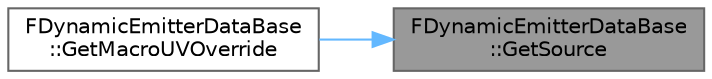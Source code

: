 digraph "FDynamicEmitterDataBase::GetSource"
{
 // INTERACTIVE_SVG=YES
 // LATEX_PDF_SIZE
  bgcolor="transparent";
  edge [fontname=Helvetica,fontsize=10,labelfontname=Helvetica,labelfontsize=10];
  node [fontname=Helvetica,fontsize=10,shape=box,height=0.2,width=0.4];
  rankdir="RL";
  Node1 [id="Node000001",label="FDynamicEmitterDataBase\l::GetSource",height=0.2,width=0.4,color="gray40", fillcolor="grey60", style="filled", fontcolor="black",tooltip="Returns the source data for this particle system."];
  Node1 -> Node2 [id="edge1_Node000001_Node000002",dir="back",color="steelblue1",style="solid",tooltip=" "];
  Node2 [id="Node000002",label="FDynamicEmitterDataBase\l::GetMacroUVOverride",height=0.2,width=0.4,color="grey40", fillcolor="white", style="filled",URL="$dc/d31/structFDynamicEmitterDataBase.html#a3505f86e3950e6fd89e20f9dfb93a3c4",tooltip="Returns the current macro uv override."];
}
